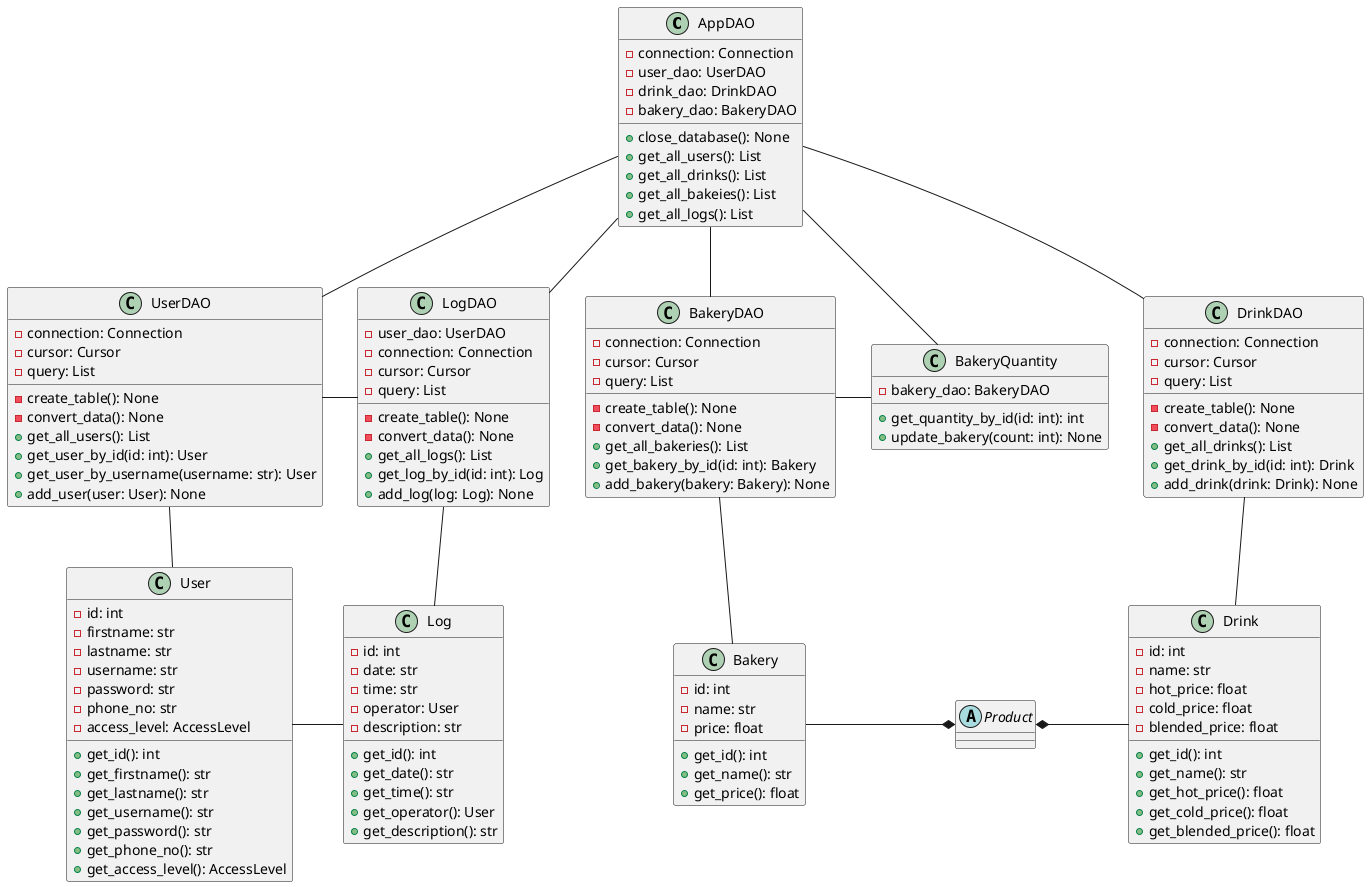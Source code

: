 @startuml

class AppDAO {
    - connection: Connection
    - user_dao: UserDAO
    - drink_dao: DrinkDAO
    - bakery_dao: BakeryDAO

    + close_database(): None
    + get_all_users(): List
    + get_all_drinks(): List
    + get_all_bakeies(): List
    + get_all_logs(): List

}

class UserDAO {
    - connection: Connection
    - cursor: Cursor
    - query: List

    - create_table(): None
    - convert_data(): None
    + get_all_users(): List
    + get_user_by_id(id: int): User
    + get_user_by_username(username: str): User
    + add_user(user: User): None
}

class DrinkDAO {
    - connection: Connection
    - cursor: Cursor
    - query: List

    - create_table(): None
    - convert_data(): None
    + get_all_drinks(): List
    + get_drink_by_id(id: int): Drink
    + add_drink(drink: Drink): None

}

class BakeryDAO {
    - connection: Connection
    - cursor: Cursor
    - query: List

    - create_table(): None
    - convert_data(): None
    + get_all_bakeries(): List
    + get_bakery_by_id(id: int): Bakery
    + add_bakery(bakery: Bakery): None 

}

class LogDAO {
    - user_dao: UserDAO
    - connection: Connection
    - cursor: Cursor
    - query: List

    - create_table(): None
    - convert_data(): None
    + get_all_logs(): List
    + get_log_by_id(id: int): Log
    + add_log(log: Log): None

}

class User {
    - id: int
    - firstname: str
    - lastname: str
    - username: str
    - password: str
    - phone_no: str
    - access_level: AccessLevel

    + get_id(): int
    + get_firstname(): str
    + get_lastname(): str
    + get_username(): str
    + get_password(): str
    + get_phone_no(): str
    + get_access_level(): AccessLevel
}

class Log {
    - id: int
    - date: str
    - time: str
    - operator: User
    - description: str

    + get_id(): int
    + get_date(): str
    + get_time(): str
    + get_operator(): User
    + get_description(): str
}

abstract class Product

class Drink {
    - id: int
    - name: str
    - hot_price: float
    - cold_price: float
    - blended_price: float

    + get_id(): int
    + get_name(): str
    + get_hot_price(): float
    + get_cold_price(): float
    + get_blended_price(): float
}

class Bakery {
    - id: int
    - name: str
    - price: float

    + get_id(): int
    + get_name(): str
    + get_price(): float
}

class BakeryQuantity{
    - bakery_dao: BakeryDAO

    + get_quantity_by_id(id: int): int
    + update_bakery(count: int): None
}

AppDAO -- UserDAO
AppDAO -- LogDAO
UserDAO - LogDAO
AppDAO -- DrinkDAO
AppDAO -- BakeryDAO
UserDAO -- User
LogDAO -- Log
User - Log
DrinkDAO -- Drink
BakeryDAO -- Bakery
Bakery -* Product
Product *- Drink
BakeryDAO - BakeryQuantity
AppDAO -- BakeryQuantity
@enduml